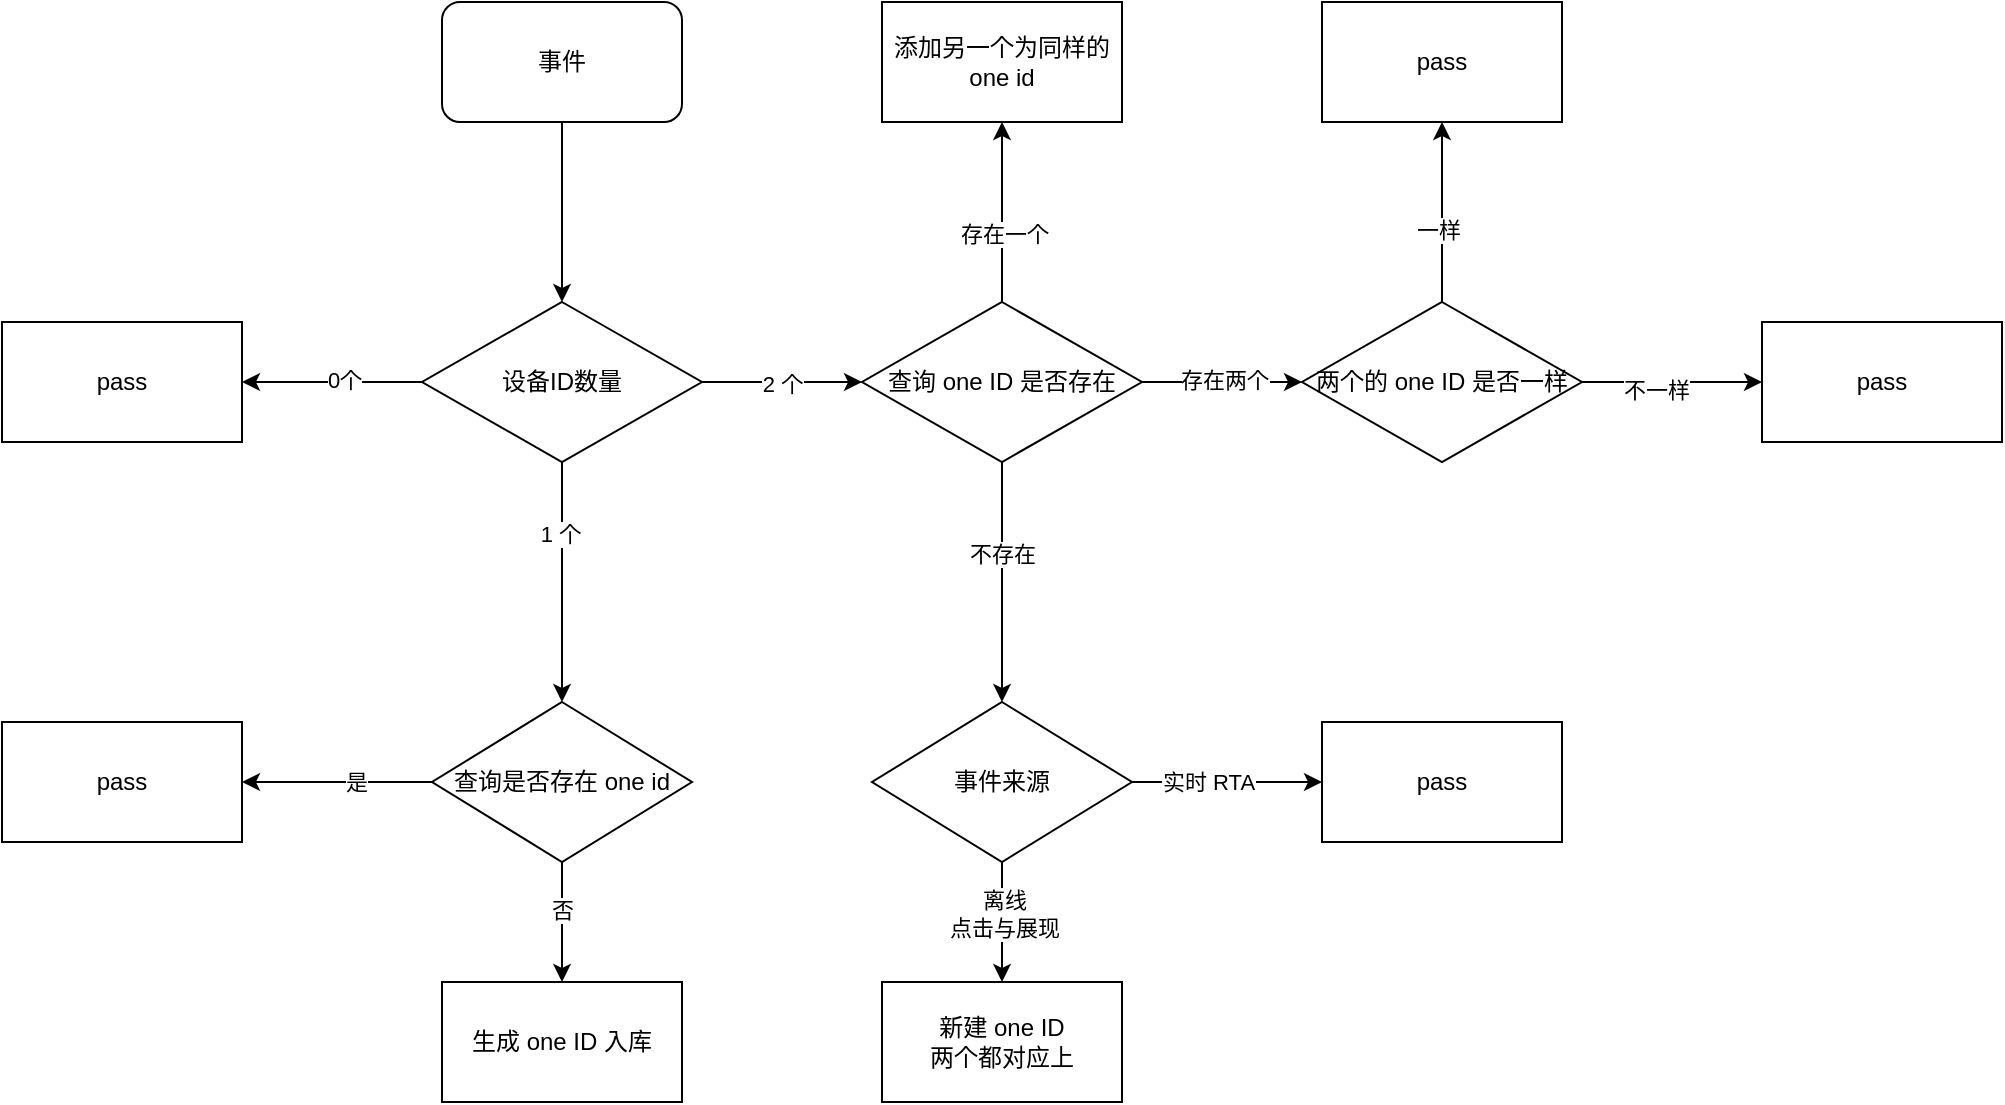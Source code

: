 <mxfile version="15.9.4" type="github"><diagram id="OggHDC_XwhGOQqRmTYB_" name="Page-1"><mxGraphModel dx="2010" dy="776" grid="1" gridSize="10" guides="1" tooltips="1" connect="1" arrows="1" fold="1" page="1" pageScale="1" pageWidth="827" pageHeight="1169" math="0" shadow="0"><root><mxCell id="0"/><mxCell id="1" parent="0"/><mxCell id="4dGFSIArGV9XnBd7hIBl-4" style="edgeStyle=orthogonalEdgeStyle;rounded=0;orthogonalLoop=1;jettySize=auto;html=1;" edge="1" parent="1"><mxGeometry relative="1" as="geometry"><mxPoint x="-420" y="420" as="targetPoint"/><mxPoint x="-420" y="330" as="sourcePoint"/></mxGeometry></mxCell><mxCell id="4dGFSIArGV9XnBd7hIBl-8" value="" style="edgeStyle=orthogonalEdgeStyle;rounded=0;orthogonalLoop=1;jettySize=auto;html=1;" edge="1" parent="1" source="4dGFSIArGV9XnBd7hIBl-6" target="4dGFSIArGV9XnBd7hIBl-7"><mxGeometry relative="1" as="geometry"/></mxCell><mxCell id="4dGFSIArGV9XnBd7hIBl-9" value="0个" style="edgeLabel;html=1;align=center;verticalAlign=middle;resizable=0;points=[];" vertex="1" connectable="0" parent="4dGFSIArGV9XnBd7hIBl-8"><mxGeometry x="-0.133" y="-1" relative="1" as="geometry"><mxPoint as="offset"/></mxGeometry></mxCell><mxCell id="4dGFSIArGV9XnBd7hIBl-11" value="" style="edgeStyle=orthogonalEdgeStyle;rounded=0;orthogonalLoop=1;jettySize=auto;html=1;entryX=0.5;entryY=0;entryDx=0;entryDy=0;" edge="1" parent="1" source="4dGFSIArGV9XnBd7hIBl-6" target="4dGFSIArGV9XnBd7hIBl-13"><mxGeometry relative="1" as="geometry"><mxPoint x="-420" y="610" as="targetPoint"/></mxGeometry></mxCell><mxCell id="4dGFSIArGV9XnBd7hIBl-12" value="1 个" style="edgeLabel;html=1;align=center;verticalAlign=middle;resizable=0;points=[];" vertex="1" connectable="0" parent="4dGFSIArGV9XnBd7hIBl-11"><mxGeometry x="-0.4" y="-1" relative="1" as="geometry"><mxPoint as="offset"/></mxGeometry></mxCell><mxCell id="4dGFSIArGV9XnBd7hIBl-21" value="" style="edgeStyle=orthogonalEdgeStyle;rounded=0;orthogonalLoop=1;jettySize=auto;html=1;" edge="1" parent="1" source="4dGFSIArGV9XnBd7hIBl-6" target="4dGFSIArGV9XnBd7hIBl-20"><mxGeometry relative="1" as="geometry"/></mxCell><mxCell id="4dGFSIArGV9XnBd7hIBl-22" value="2 个" style="edgeLabel;html=1;align=center;verticalAlign=middle;resizable=0;points=[];" vertex="1" connectable="0" parent="4dGFSIArGV9XnBd7hIBl-21"><mxGeometry y="-1" relative="1" as="geometry"><mxPoint as="offset"/></mxGeometry></mxCell><mxCell id="4dGFSIArGV9XnBd7hIBl-6" value="设备ID数量" style="rhombus;whiteSpace=wrap;html=1;" vertex="1" parent="1"><mxGeometry x="-490" y="420" width="140" height="80" as="geometry"/></mxCell><mxCell id="4dGFSIArGV9XnBd7hIBl-7" value="pass" style="whiteSpace=wrap;html=1;" vertex="1" parent="1"><mxGeometry x="-700" y="430" width="120" height="60" as="geometry"/></mxCell><mxCell id="4dGFSIArGV9XnBd7hIBl-15" value="" style="edgeStyle=orthogonalEdgeStyle;rounded=0;orthogonalLoop=1;jettySize=auto;html=1;" edge="1" parent="1" source="4dGFSIArGV9XnBd7hIBl-13" target="4dGFSIArGV9XnBd7hIBl-14"><mxGeometry relative="1" as="geometry"/></mxCell><mxCell id="4dGFSIArGV9XnBd7hIBl-16" value="否" style="edgeLabel;html=1;align=center;verticalAlign=middle;resizable=0;points=[];" vertex="1" connectable="0" parent="4dGFSIArGV9XnBd7hIBl-15"><mxGeometry x="-0.222" relative="1" as="geometry"><mxPoint as="offset"/></mxGeometry></mxCell><mxCell id="4dGFSIArGV9XnBd7hIBl-18" value="" style="edgeStyle=orthogonalEdgeStyle;rounded=0;orthogonalLoop=1;jettySize=auto;html=1;" edge="1" parent="1" source="4dGFSIArGV9XnBd7hIBl-13" target="4dGFSIArGV9XnBd7hIBl-17"><mxGeometry relative="1" as="geometry"/></mxCell><mxCell id="4dGFSIArGV9XnBd7hIBl-19" value="是" style="edgeLabel;html=1;align=center;verticalAlign=middle;resizable=0;points=[];" vertex="1" connectable="0" parent="4dGFSIArGV9XnBd7hIBl-18"><mxGeometry x="-0.2" relative="1" as="geometry"><mxPoint as="offset"/></mxGeometry></mxCell><mxCell id="4dGFSIArGV9XnBd7hIBl-13" value="&lt;span&gt;查询是否存在 one id&lt;/span&gt;" style="rhombus;whiteSpace=wrap;html=1;" vertex="1" parent="1"><mxGeometry x="-485" y="620" width="130" height="80" as="geometry"/></mxCell><mxCell id="4dGFSIArGV9XnBd7hIBl-14" value="生成 one ID 入库" style="whiteSpace=wrap;html=1;" vertex="1" parent="1"><mxGeometry x="-480" y="760" width="120" height="60" as="geometry"/></mxCell><mxCell id="4dGFSIArGV9XnBd7hIBl-17" value="pass" style="whiteSpace=wrap;html=1;" vertex="1" parent="1"><mxGeometry x="-700" y="630" width="120" height="60" as="geometry"/></mxCell><mxCell id="4dGFSIArGV9XnBd7hIBl-24" value="" style="edgeStyle=orthogonalEdgeStyle;rounded=0;orthogonalLoop=1;jettySize=auto;html=1;" edge="1" parent="1" source="4dGFSIArGV9XnBd7hIBl-20" target="4dGFSIArGV9XnBd7hIBl-23"><mxGeometry relative="1" as="geometry"/></mxCell><mxCell id="4dGFSIArGV9XnBd7hIBl-25" value="存在一个" style="edgeLabel;html=1;align=center;verticalAlign=middle;resizable=0;points=[];" vertex="1" connectable="0" parent="4dGFSIArGV9XnBd7hIBl-24"><mxGeometry x="-0.244" y="-1" relative="1" as="geometry"><mxPoint as="offset"/></mxGeometry></mxCell><mxCell id="4dGFSIArGV9XnBd7hIBl-27" value="" style="edgeStyle=orthogonalEdgeStyle;rounded=0;orthogonalLoop=1;jettySize=auto;html=1;entryX=0.5;entryY=0;entryDx=0;entryDy=0;" edge="1" parent="1" source="4dGFSIArGV9XnBd7hIBl-20" target="4dGFSIArGV9XnBd7hIBl-107"><mxGeometry relative="1" as="geometry"><mxPoint x="-200" y="610" as="targetPoint"/></mxGeometry></mxCell><mxCell id="4dGFSIArGV9XnBd7hIBl-28" value="不存在" style="edgeLabel;html=1;align=center;verticalAlign=middle;resizable=0;points=[];" vertex="1" connectable="0" parent="4dGFSIArGV9XnBd7hIBl-27"><mxGeometry x="-0.244" relative="1" as="geometry"><mxPoint as="offset"/></mxGeometry></mxCell><mxCell id="4dGFSIArGV9XnBd7hIBl-32" value="" style="edgeStyle=orthogonalEdgeStyle;rounded=0;orthogonalLoop=1;jettySize=auto;html=1;" edge="1" parent="1" source="4dGFSIArGV9XnBd7hIBl-20" target="4dGFSIArGV9XnBd7hIBl-31"><mxGeometry relative="1" as="geometry"/></mxCell><mxCell id="4dGFSIArGV9XnBd7hIBl-33" value="存在两个" style="edgeLabel;html=1;align=center;verticalAlign=middle;resizable=0;points=[];" vertex="1" connectable="0" parent="4dGFSIArGV9XnBd7hIBl-32"><mxGeometry x="0.025" y="1" relative="1" as="geometry"><mxPoint as="offset"/></mxGeometry></mxCell><mxCell id="4dGFSIArGV9XnBd7hIBl-20" value="查询 one ID 是否存在" style="rhombus;whiteSpace=wrap;html=1;" vertex="1" parent="1"><mxGeometry x="-270" y="420" width="140" height="80" as="geometry"/></mxCell><mxCell id="4dGFSIArGV9XnBd7hIBl-23" value="添加另一个为同样的&lt;br&gt;one id" style="whiteSpace=wrap;html=1;" vertex="1" parent="1"><mxGeometry x="-260" y="270" width="120" height="60" as="geometry"/></mxCell><mxCell id="4dGFSIArGV9XnBd7hIBl-35" value="" style="edgeStyle=orthogonalEdgeStyle;rounded=0;orthogonalLoop=1;jettySize=auto;html=1;" edge="1" parent="1" source="4dGFSIArGV9XnBd7hIBl-31" target="4dGFSIArGV9XnBd7hIBl-34"><mxGeometry relative="1" as="geometry"/></mxCell><mxCell id="4dGFSIArGV9XnBd7hIBl-36" value="一样" style="edgeLabel;html=1;align=center;verticalAlign=middle;resizable=0;points=[];" vertex="1" connectable="0" parent="4dGFSIArGV9XnBd7hIBl-35"><mxGeometry x="-0.2" y="2" relative="1" as="geometry"><mxPoint as="offset"/></mxGeometry></mxCell><mxCell id="4dGFSIArGV9XnBd7hIBl-38" value="" style="edgeStyle=orthogonalEdgeStyle;rounded=0;orthogonalLoop=1;jettySize=auto;html=1;" edge="1" parent="1" source="4dGFSIArGV9XnBd7hIBl-31" target="4dGFSIArGV9XnBd7hIBl-37"><mxGeometry relative="1" as="geometry"/></mxCell><mxCell id="4dGFSIArGV9XnBd7hIBl-39" value="不一样" style="edgeLabel;html=1;align=center;verticalAlign=middle;resizable=0;points=[];" vertex="1" connectable="0" parent="4dGFSIArGV9XnBd7hIBl-38"><mxGeometry x="-0.178" y="-4" relative="1" as="geometry"><mxPoint as="offset"/></mxGeometry></mxCell><mxCell id="4dGFSIArGV9XnBd7hIBl-31" value="两个的 one ID 是否一样" style="rhombus;whiteSpace=wrap;html=1;" vertex="1" parent="1"><mxGeometry x="-50" y="420" width="140" height="80" as="geometry"/></mxCell><mxCell id="4dGFSIArGV9XnBd7hIBl-34" value="pass" style="whiteSpace=wrap;html=1;" vertex="1" parent="1"><mxGeometry x="-40" y="270" width="120" height="60" as="geometry"/></mxCell><mxCell id="4dGFSIArGV9XnBd7hIBl-37" value="pass" style="whiteSpace=wrap;html=1;" vertex="1" parent="1"><mxGeometry x="180" y="430" width="120" height="60" as="geometry"/></mxCell><mxCell id="4dGFSIArGV9XnBd7hIBl-109" value="" style="edgeStyle=orthogonalEdgeStyle;rounded=0;orthogonalLoop=1;jettySize=auto;html=1;" edge="1" parent="1" source="4dGFSIArGV9XnBd7hIBl-107" target="4dGFSIArGV9XnBd7hIBl-108"><mxGeometry relative="1" as="geometry"/></mxCell><mxCell id="4dGFSIArGV9XnBd7hIBl-110" value="离线&lt;br&gt;点击与展现" style="edgeLabel;html=1;align=center;verticalAlign=middle;resizable=0;points=[];" vertex="1" connectable="0" parent="4dGFSIArGV9XnBd7hIBl-109"><mxGeometry x="-0.156" y="1" relative="1" as="geometry"><mxPoint as="offset"/></mxGeometry></mxCell><mxCell id="4dGFSIArGV9XnBd7hIBl-112" value="" style="edgeStyle=orthogonalEdgeStyle;rounded=0;orthogonalLoop=1;jettySize=auto;html=1;" edge="1" parent="1" source="4dGFSIArGV9XnBd7hIBl-107" target="4dGFSIArGV9XnBd7hIBl-111"><mxGeometry relative="1" as="geometry"/></mxCell><mxCell id="4dGFSIArGV9XnBd7hIBl-113" value="实时 RTA" style="edgeLabel;html=1;align=center;verticalAlign=middle;resizable=0;points=[];" vertex="1" connectable="0" parent="4dGFSIArGV9XnBd7hIBl-112"><mxGeometry x="-0.2" relative="1" as="geometry"><mxPoint as="offset"/></mxGeometry></mxCell><mxCell id="4dGFSIArGV9XnBd7hIBl-107" value="事件来源" style="rhombus;whiteSpace=wrap;html=1;" vertex="1" parent="1"><mxGeometry x="-265" y="620" width="130" height="80" as="geometry"/></mxCell><mxCell id="4dGFSIArGV9XnBd7hIBl-108" value="新建 one ID&lt;br&gt;两个都对应上" style="whiteSpace=wrap;html=1;" vertex="1" parent="1"><mxGeometry x="-260" y="760" width="120" height="60" as="geometry"/></mxCell><mxCell id="4dGFSIArGV9XnBd7hIBl-111" value="pass" style="whiteSpace=wrap;html=1;" vertex="1" parent="1"><mxGeometry x="-40" y="630" width="120" height="60" as="geometry"/></mxCell><mxCell id="4dGFSIArGV9XnBd7hIBl-115" value="&lt;span&gt;事件&lt;/span&gt;" style="rounded=1;whiteSpace=wrap;html=1;" vertex="1" parent="1"><mxGeometry x="-480" y="270" width="120" height="60" as="geometry"/></mxCell></root></mxGraphModel></diagram></mxfile>